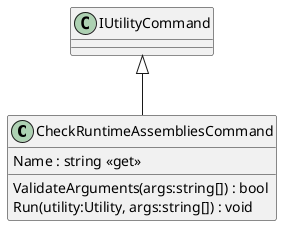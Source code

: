 @startuml
class CheckRuntimeAssembliesCommand {
    Name : string <<get>>
    ValidateArguments(args:string[]) : bool
    Run(utility:Utility, args:string[]) : void
}
IUtilityCommand <|-- CheckRuntimeAssembliesCommand
@enduml
